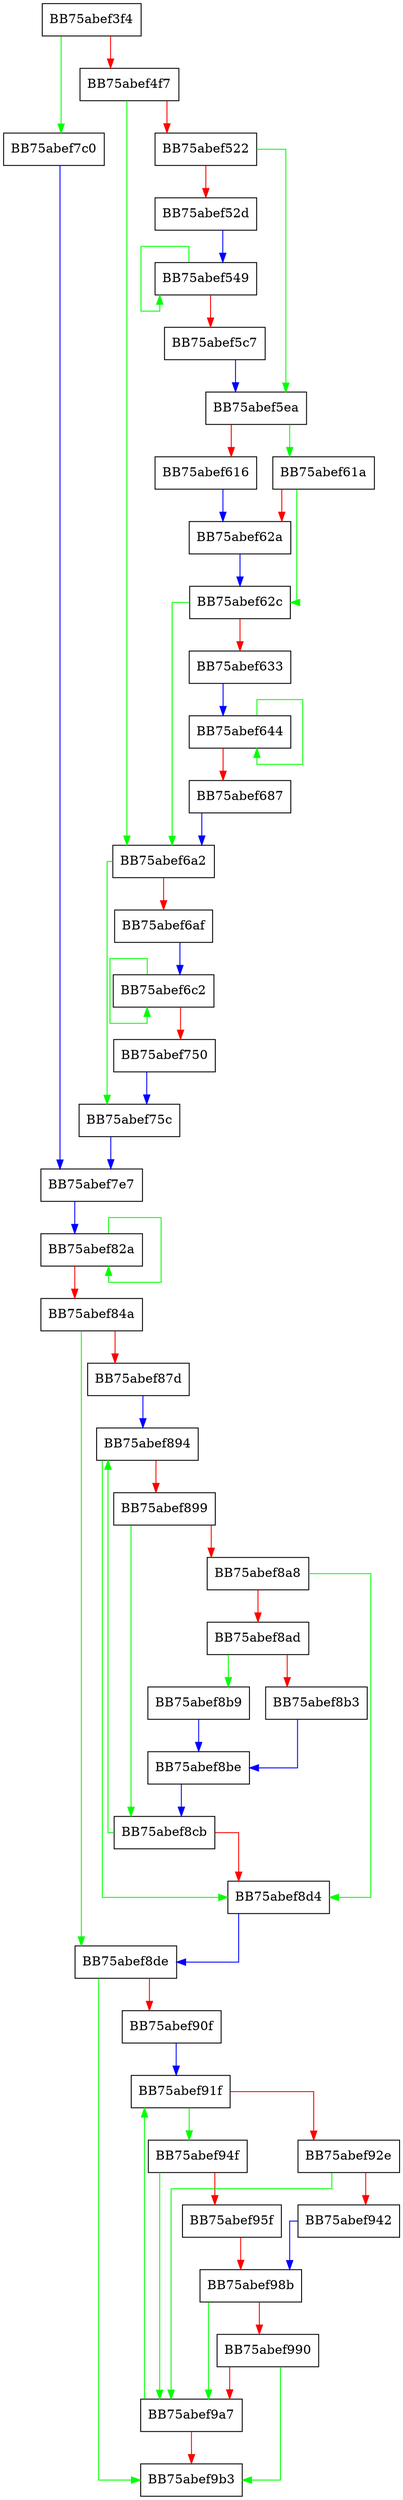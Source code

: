 digraph ZSTD_RowFindBestMatch_extDict_5_5 {
  node [shape="box"];
  graph [splines=ortho];
  BB75abef3f4 -> BB75abef7c0 [color="green"];
  BB75abef3f4 -> BB75abef4f7 [color="red"];
  BB75abef4f7 -> BB75abef6a2 [color="green"];
  BB75abef4f7 -> BB75abef522 [color="red"];
  BB75abef522 -> BB75abef5ea [color="green"];
  BB75abef522 -> BB75abef52d [color="red"];
  BB75abef52d -> BB75abef549 [color="blue"];
  BB75abef549 -> BB75abef549 [color="green"];
  BB75abef549 -> BB75abef5c7 [color="red"];
  BB75abef5c7 -> BB75abef5ea [color="blue"];
  BB75abef5ea -> BB75abef61a [color="green"];
  BB75abef5ea -> BB75abef616 [color="red"];
  BB75abef616 -> BB75abef62a [color="blue"];
  BB75abef61a -> BB75abef62c [color="green"];
  BB75abef61a -> BB75abef62a [color="red"];
  BB75abef62a -> BB75abef62c [color="blue"];
  BB75abef62c -> BB75abef6a2 [color="green"];
  BB75abef62c -> BB75abef633 [color="red"];
  BB75abef633 -> BB75abef644 [color="blue"];
  BB75abef644 -> BB75abef644 [color="green"];
  BB75abef644 -> BB75abef687 [color="red"];
  BB75abef687 -> BB75abef6a2 [color="blue"];
  BB75abef6a2 -> BB75abef75c [color="green"];
  BB75abef6a2 -> BB75abef6af [color="red"];
  BB75abef6af -> BB75abef6c2 [color="blue"];
  BB75abef6c2 -> BB75abef6c2 [color="green"];
  BB75abef6c2 -> BB75abef750 [color="red"];
  BB75abef750 -> BB75abef75c [color="blue"];
  BB75abef75c -> BB75abef7e7 [color="blue"];
  BB75abef7c0 -> BB75abef7e7 [color="blue"];
  BB75abef7e7 -> BB75abef82a [color="blue"];
  BB75abef82a -> BB75abef82a [color="green"];
  BB75abef82a -> BB75abef84a [color="red"];
  BB75abef84a -> BB75abef8de [color="green"];
  BB75abef84a -> BB75abef87d [color="red"];
  BB75abef87d -> BB75abef894 [color="blue"];
  BB75abef894 -> BB75abef8d4 [color="green"];
  BB75abef894 -> BB75abef899 [color="red"];
  BB75abef899 -> BB75abef8cb [color="green"];
  BB75abef899 -> BB75abef8a8 [color="red"];
  BB75abef8a8 -> BB75abef8d4 [color="green"];
  BB75abef8a8 -> BB75abef8ad [color="red"];
  BB75abef8ad -> BB75abef8b9 [color="green"];
  BB75abef8ad -> BB75abef8b3 [color="red"];
  BB75abef8b3 -> BB75abef8be [color="blue"];
  BB75abef8b9 -> BB75abef8be [color="blue"];
  BB75abef8be -> BB75abef8cb [color="blue"];
  BB75abef8cb -> BB75abef894 [color="green"];
  BB75abef8cb -> BB75abef8d4 [color="red"];
  BB75abef8d4 -> BB75abef8de [color="blue"];
  BB75abef8de -> BB75abef9b3 [color="green"];
  BB75abef8de -> BB75abef90f [color="red"];
  BB75abef90f -> BB75abef91f [color="blue"];
  BB75abef91f -> BB75abef94f [color="green"];
  BB75abef91f -> BB75abef92e [color="red"];
  BB75abef92e -> BB75abef9a7 [color="green"];
  BB75abef92e -> BB75abef942 [color="red"];
  BB75abef942 -> BB75abef98b [color="blue"];
  BB75abef94f -> BB75abef9a7 [color="green"];
  BB75abef94f -> BB75abef95f [color="red"];
  BB75abef95f -> BB75abef98b [color="red"];
  BB75abef98b -> BB75abef9a7 [color="green"];
  BB75abef98b -> BB75abef990 [color="red"];
  BB75abef990 -> BB75abef9b3 [color="green"];
  BB75abef990 -> BB75abef9a7 [color="red"];
  BB75abef9a7 -> BB75abef91f [color="green"];
  BB75abef9a7 -> BB75abef9b3 [color="red"];
}